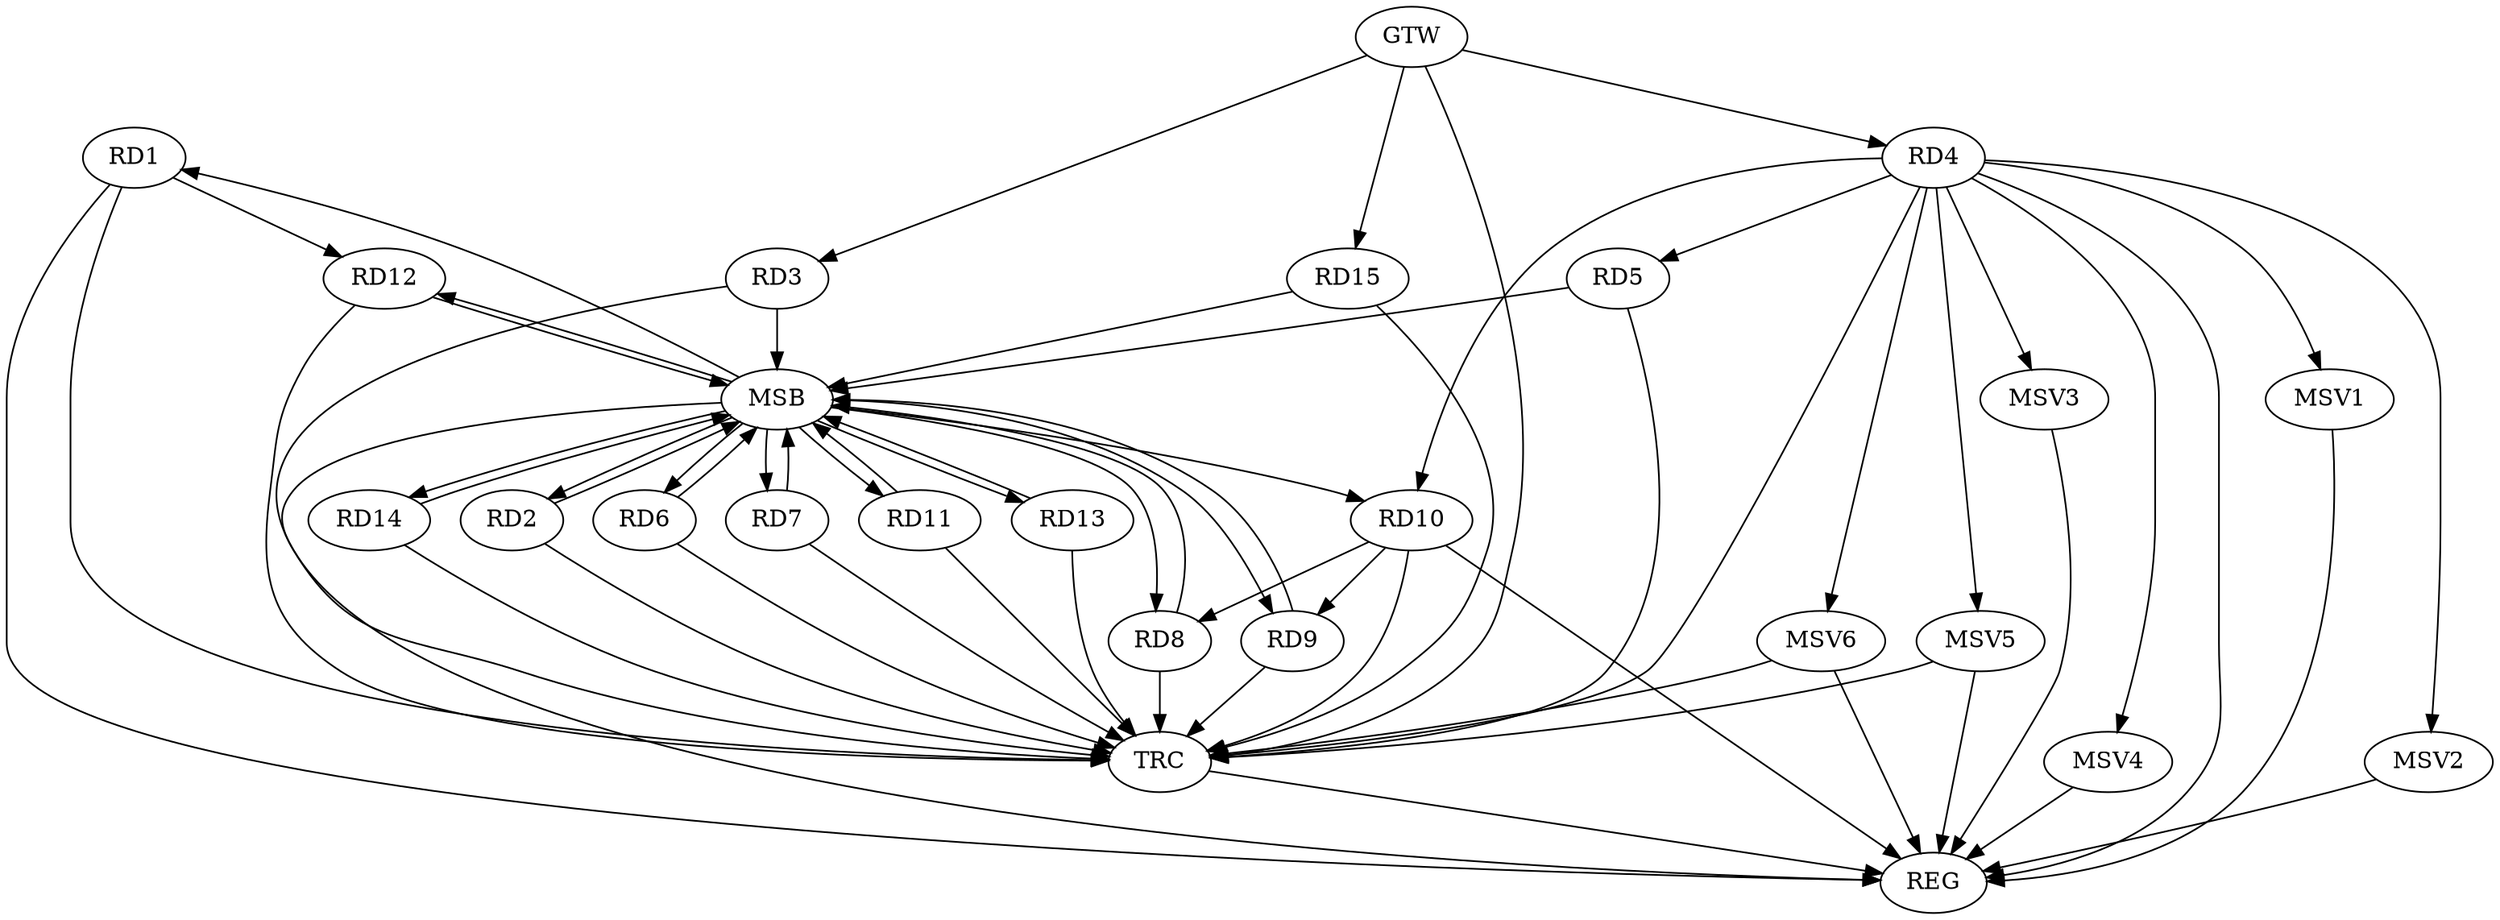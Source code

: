strict digraph G {
  RD1 [ label="RD1" ];
  RD2 [ label="RD2" ];
  RD3 [ label="RD3" ];
  RD4 [ label="RD4" ];
  RD5 [ label="RD5" ];
  RD6 [ label="RD6" ];
  RD7 [ label="RD7" ];
  RD8 [ label="RD8" ];
  RD9 [ label="RD9" ];
  RD10 [ label="RD10" ];
  RD11 [ label="RD11" ];
  RD12 [ label="RD12" ];
  RD13 [ label="RD13" ];
  RD14 [ label="RD14" ];
  RD15 [ label="RD15" ];
  GTW [ label="GTW" ];
  REG [ label="REG" ];
  MSB [ label="MSB" ];
  TRC [ label="TRC" ];
  MSV1 [ label="MSV1" ];
  MSV2 [ label="MSV2" ];
  MSV3 [ label="MSV3" ];
  MSV4 [ label="MSV4" ];
  MSV5 [ label="MSV5" ];
  MSV6 [ label="MSV6" ];
  RD1 -> RD12;
  RD4 -> RD5;
  RD4 -> RD10;
  RD10 -> RD8;
  RD10 -> RD9;
  GTW -> RD3;
  GTW -> RD4;
  GTW -> RD15;
  RD1 -> REG;
  RD4 -> REG;
  RD10 -> REG;
  RD2 -> MSB;
  MSB -> RD9;
  MSB -> REG;
  RD3 -> MSB;
  MSB -> RD2;
  MSB -> RD6;
  RD5 -> MSB;
  MSB -> RD7;
  RD6 -> MSB;
  MSB -> RD1;
  MSB -> RD10;
  MSB -> RD11;
  MSB -> RD14;
  RD7 -> MSB;
  RD8 -> MSB;
  MSB -> RD13;
  RD9 -> MSB;
  RD11 -> MSB;
  RD12 -> MSB;
  RD13 -> MSB;
  MSB -> RD8;
  MSB -> RD12;
  RD14 -> MSB;
  RD15 -> MSB;
  RD1 -> TRC;
  RD2 -> TRC;
  RD3 -> TRC;
  RD4 -> TRC;
  RD5 -> TRC;
  RD6 -> TRC;
  RD7 -> TRC;
  RD8 -> TRC;
  RD9 -> TRC;
  RD10 -> TRC;
  RD11 -> TRC;
  RD12 -> TRC;
  RD13 -> TRC;
  RD14 -> TRC;
  RD15 -> TRC;
  GTW -> TRC;
  TRC -> REG;
  RD4 -> MSV1;
  MSV1 -> REG;
  RD4 -> MSV2;
  MSV2 -> REG;
  RD4 -> MSV3;
  MSV3 -> REG;
  RD4 -> MSV4;
  RD4 -> MSV5;
  RD4 -> MSV6;
  MSV4 -> REG;
  MSV5 -> REG;
  MSV5 -> TRC;
  MSV6 -> REG;
  MSV6 -> TRC;
}
